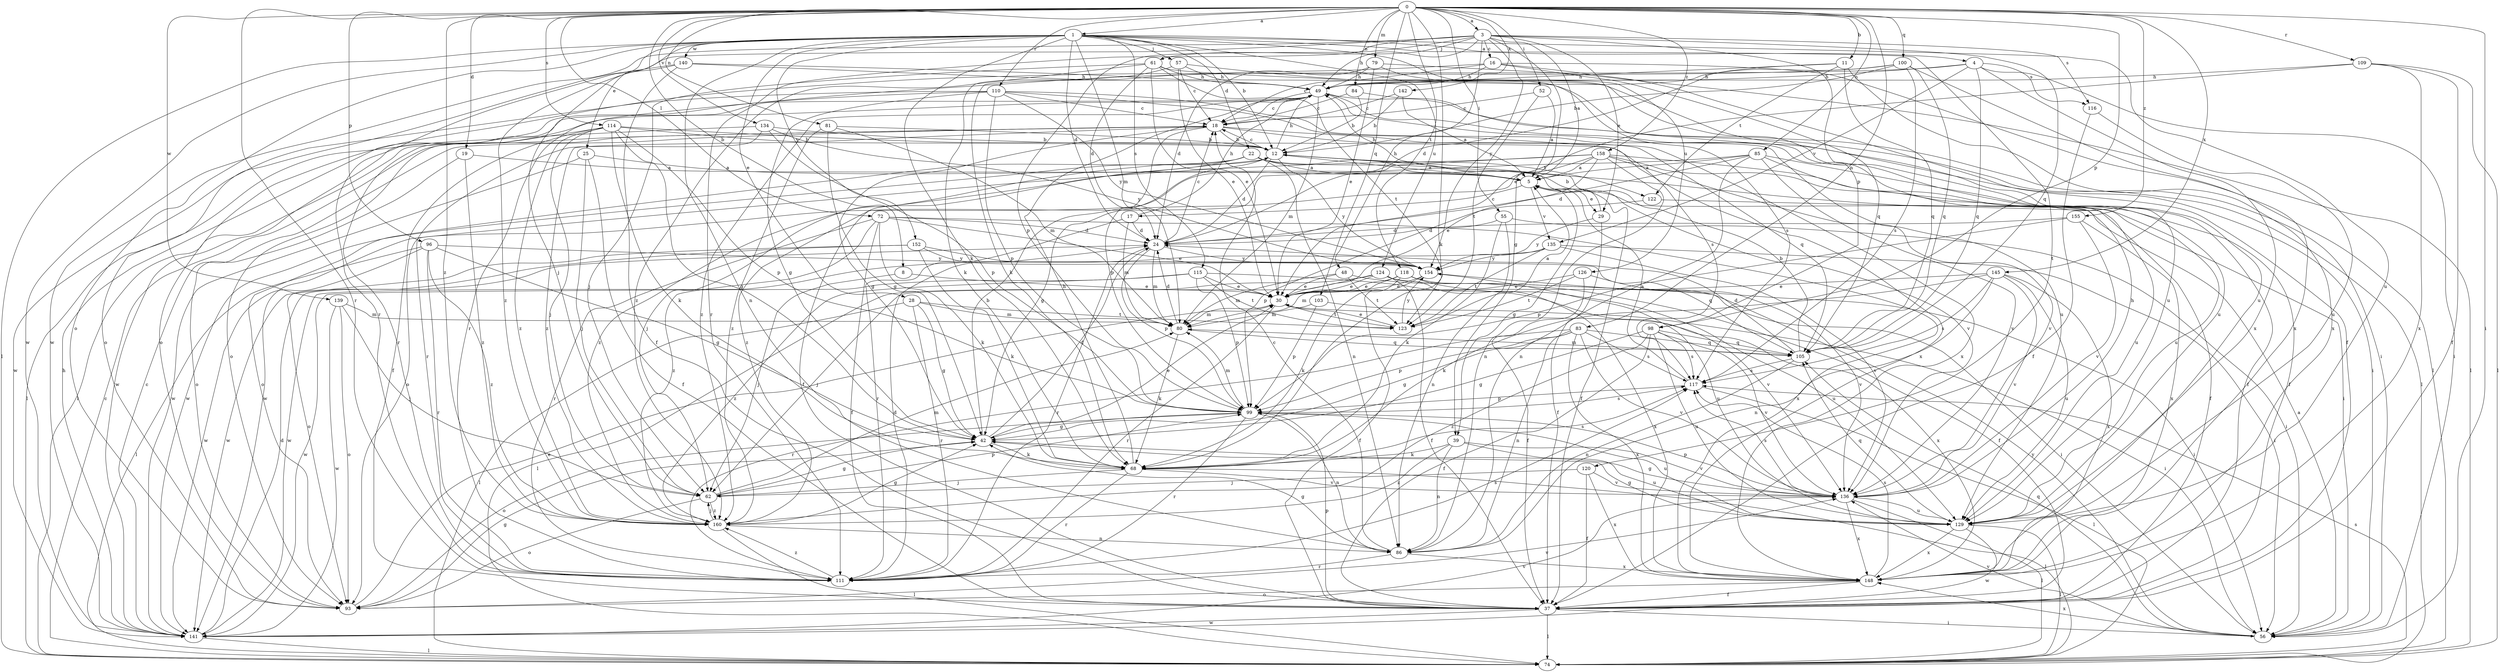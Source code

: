strict digraph  {
0;
1;
3;
4;
5;
8;
11;
12;
16;
17;
18;
19;
22;
24;
25;
28;
29;
30;
37;
39;
42;
48;
49;
52;
55;
56;
57;
61;
62;
68;
72;
74;
79;
80;
81;
83;
84;
85;
86;
93;
96;
98;
99;
100;
103;
105;
109;
110;
111;
114;
115;
116;
117;
118;
120;
122;
123;
124;
126;
129;
134;
135;
136;
139;
140;
141;
142;
145;
148;
152;
154;
155;
158;
160;
0 -> 1  [label=a];
0 -> 3  [label=a];
0 -> 8  [label=b];
0 -> 11  [label=b];
0 -> 19  [label=d];
0 -> 52  [label=i];
0 -> 55  [label=i];
0 -> 56  [label=i];
0 -> 68  [label=k];
0 -> 72  [label=l];
0 -> 79  [label=m];
0 -> 81  [label=n];
0 -> 83  [label=n];
0 -> 84  [label=n];
0 -> 85  [label=n];
0 -> 96  [label=p];
0 -> 98  [label=p];
0 -> 100  [label=q];
0 -> 103  [label=q];
0 -> 109  [label=r];
0 -> 110  [label=r];
0 -> 111  [label=r];
0 -> 114  [label=s];
0 -> 118  [label=t];
0 -> 134  [label=v];
0 -> 139  [label=w];
0 -> 142  [label=x];
0 -> 145  [label=x];
0 -> 155  [label=z];
0 -> 158  [label=z];
0 -> 160  [label=z];
1 -> 4  [label=a];
1 -> 12  [label=b];
1 -> 22  [label=d];
1 -> 24  [label=d];
1 -> 25  [label=e];
1 -> 28  [label=e];
1 -> 57  [label=j];
1 -> 68  [label=k];
1 -> 74  [label=l];
1 -> 80  [label=m];
1 -> 86  [label=n];
1 -> 93  [label=o];
1 -> 111  [label=r];
1 -> 115  [label=s];
1 -> 120  [label=t];
1 -> 124  [label=u];
1 -> 126  [label=u];
1 -> 129  [label=u];
1 -> 140  [label=w];
1 -> 141  [label=w];
1 -> 152  [label=y];
3 -> 5  [label=a];
3 -> 16  [label=c];
3 -> 29  [label=e];
3 -> 39  [label=g];
3 -> 48  [label=h];
3 -> 49  [label=h];
3 -> 61  [label=j];
3 -> 62  [label=j];
3 -> 98  [label=p];
3 -> 99  [label=p];
3 -> 105  [label=q];
3 -> 111  [label=r];
3 -> 116  [label=s];
3 -> 141  [label=w];
3 -> 154  [label=y];
4 -> 49  [label=h];
4 -> 56  [label=i];
4 -> 105  [label=q];
4 -> 111  [label=r];
4 -> 116  [label=s];
4 -> 135  [label=v];
4 -> 148  [label=x];
5 -> 17  [label=c];
5 -> 29  [label=e];
5 -> 37  [label=f];
5 -> 39  [label=g];
5 -> 49  [label=h];
5 -> 135  [label=v];
8 -> 30  [label=e];
8 -> 62  [label=j];
11 -> 24  [label=d];
11 -> 49  [label=h];
11 -> 105  [label=q];
11 -> 122  [label=t];
11 -> 148  [label=x];
12 -> 5  [label=a];
12 -> 18  [label=c];
12 -> 24  [label=d];
12 -> 49  [label=h];
12 -> 122  [label=t];
12 -> 141  [label=w];
12 -> 154  [label=y];
12 -> 160  [label=z];
16 -> 18  [label=c];
16 -> 37  [label=f];
16 -> 49  [label=h];
16 -> 68  [label=k];
16 -> 74  [label=l];
16 -> 105  [label=q];
17 -> 24  [label=d];
17 -> 49  [label=h];
17 -> 80  [label=m];
17 -> 111  [label=r];
18 -> 12  [label=b];
18 -> 42  [label=g];
18 -> 74  [label=l];
18 -> 99  [label=p];
18 -> 105  [label=q];
18 -> 148  [label=x];
18 -> 160  [label=z];
19 -> 5  [label=a];
19 -> 93  [label=o];
19 -> 160  [label=z];
22 -> 5  [label=a];
22 -> 37  [label=f];
22 -> 56  [label=i];
22 -> 62  [label=j];
22 -> 86  [label=n];
22 -> 93  [label=o];
22 -> 136  [label=v];
24 -> 18  [label=c];
24 -> 80  [label=m];
24 -> 99  [label=p];
24 -> 111  [label=r];
24 -> 154  [label=y];
25 -> 5  [label=a];
25 -> 37  [label=f];
25 -> 62  [label=j];
25 -> 141  [label=w];
28 -> 42  [label=g];
28 -> 74  [label=l];
28 -> 80  [label=m];
28 -> 111  [label=r];
28 -> 123  [label=t];
29 -> 12  [label=b];
29 -> 37  [label=f];
29 -> 154  [label=y];
30 -> 80  [label=m];
30 -> 111  [label=r];
30 -> 123  [label=t];
30 -> 148  [label=x];
37 -> 56  [label=i];
37 -> 74  [label=l];
37 -> 99  [label=p];
37 -> 141  [label=w];
39 -> 68  [label=k];
39 -> 86  [label=n];
39 -> 129  [label=u];
39 -> 136  [label=v];
39 -> 160  [label=z];
42 -> 12  [label=b];
42 -> 24  [label=d];
42 -> 30  [label=e];
42 -> 68  [label=k];
48 -> 30  [label=e];
48 -> 56  [label=i];
48 -> 80  [label=m];
48 -> 123  [label=t];
49 -> 18  [label=c];
49 -> 74  [label=l];
49 -> 80  [label=m];
49 -> 93  [label=o];
49 -> 129  [label=u];
49 -> 160  [label=z];
52 -> 5  [label=a];
52 -> 18  [label=c];
52 -> 123  [label=t];
55 -> 24  [label=d];
55 -> 56  [label=i];
55 -> 68  [label=k];
55 -> 86  [label=n];
56 -> 5  [label=a];
56 -> 105  [label=q];
56 -> 136  [label=v];
56 -> 148  [label=x];
56 -> 154  [label=y];
57 -> 18  [label=c];
57 -> 30  [label=e];
57 -> 49  [label=h];
57 -> 68  [label=k];
57 -> 129  [label=u];
61 -> 24  [label=d];
61 -> 30  [label=e];
61 -> 49  [label=h];
61 -> 62  [label=j];
61 -> 123  [label=t];
61 -> 129  [label=u];
61 -> 160  [label=z];
62 -> 42  [label=g];
62 -> 80  [label=m];
62 -> 93  [label=o];
62 -> 99  [label=p];
62 -> 160  [label=z];
68 -> 49  [label=h];
68 -> 62  [label=j];
68 -> 74  [label=l];
68 -> 111  [label=r];
68 -> 117  [label=s];
68 -> 136  [label=v];
72 -> 24  [label=d];
72 -> 30  [label=e];
72 -> 37  [label=f];
72 -> 68  [label=k];
72 -> 111  [label=r];
72 -> 148  [label=x];
72 -> 160  [label=z];
74 -> 18  [label=c];
74 -> 117  [label=s];
79 -> 24  [label=d];
79 -> 30  [label=e];
79 -> 49  [label=h];
79 -> 74  [label=l];
79 -> 117  [label=s];
80 -> 24  [label=d];
80 -> 68  [label=k];
80 -> 105  [label=q];
81 -> 12  [label=b];
81 -> 42  [label=g];
81 -> 80  [label=m];
81 -> 160  [label=z];
83 -> 42  [label=g];
83 -> 86  [label=n];
83 -> 99  [label=p];
83 -> 105  [label=q];
83 -> 111  [label=r];
83 -> 117  [label=s];
83 -> 136  [label=v];
83 -> 148  [label=x];
84 -> 12  [label=b];
84 -> 18  [label=c];
84 -> 56  [label=i];
85 -> 5  [label=a];
85 -> 24  [label=d];
85 -> 37  [label=f];
85 -> 86  [label=n];
85 -> 129  [label=u];
85 -> 136  [label=v];
85 -> 160  [label=z];
86 -> 18  [label=c];
86 -> 42  [label=g];
86 -> 111  [label=r];
86 -> 148  [label=x];
93 -> 30  [label=e];
93 -> 42  [label=g];
93 -> 136  [label=v];
96 -> 42  [label=g];
96 -> 74  [label=l];
96 -> 111  [label=r];
96 -> 141  [label=w];
96 -> 154  [label=y];
96 -> 160  [label=z];
98 -> 37  [label=f];
98 -> 42  [label=g];
98 -> 105  [label=q];
98 -> 117  [label=s];
98 -> 129  [label=u];
98 -> 136  [label=v];
98 -> 160  [label=z];
99 -> 42  [label=g];
99 -> 80  [label=m];
99 -> 86  [label=n];
99 -> 93  [label=o];
99 -> 111  [label=r];
99 -> 117  [label=s];
99 -> 129  [label=u];
100 -> 12  [label=b];
100 -> 49  [label=h];
100 -> 93  [label=o];
100 -> 105  [label=q];
100 -> 117  [label=s];
100 -> 148  [label=x];
103 -> 56  [label=i];
103 -> 80  [label=m];
103 -> 99  [label=p];
105 -> 12  [label=b];
105 -> 24  [label=d];
105 -> 80  [label=m];
105 -> 86  [label=n];
105 -> 117  [label=s];
109 -> 30  [label=e];
109 -> 37  [label=f];
109 -> 49  [label=h];
109 -> 74  [label=l];
109 -> 148  [label=x];
110 -> 18  [label=c];
110 -> 42  [label=g];
110 -> 99  [label=p];
110 -> 111  [label=r];
110 -> 117  [label=s];
110 -> 129  [label=u];
110 -> 141  [label=w];
110 -> 154  [label=y];
111 -> 24  [label=d];
111 -> 117  [label=s];
111 -> 160  [label=z];
114 -> 12  [label=b];
114 -> 37  [label=f];
114 -> 42  [label=g];
114 -> 62  [label=j];
114 -> 68  [label=k];
114 -> 99  [label=p];
114 -> 141  [label=w];
114 -> 148  [label=x];
114 -> 160  [label=z];
115 -> 30  [label=e];
115 -> 99  [label=p];
115 -> 123  [label=t];
115 -> 136  [label=v];
115 -> 141  [label=w];
115 -> 160  [label=z];
116 -> 37  [label=f];
116 -> 129  [label=u];
117 -> 5  [label=a];
117 -> 74  [label=l];
117 -> 99  [label=p];
118 -> 30  [label=e];
118 -> 37  [label=f];
118 -> 68  [label=k];
118 -> 80  [label=m];
118 -> 129  [label=u];
120 -> 37  [label=f];
120 -> 62  [label=j];
120 -> 136  [label=v];
120 -> 148  [label=x];
122 -> 37  [label=f];
122 -> 99  [label=p];
123 -> 5  [label=a];
123 -> 30  [label=e];
123 -> 154  [label=y];
124 -> 30  [label=e];
124 -> 37  [label=f];
124 -> 56  [label=i];
124 -> 62  [label=j];
124 -> 74  [label=l];
124 -> 148  [label=x];
126 -> 30  [label=e];
126 -> 37  [label=f];
126 -> 123  [label=t];
126 -> 136  [label=v];
129 -> 42  [label=g];
129 -> 74  [label=l];
129 -> 105  [label=q];
129 -> 141  [label=w];
129 -> 148  [label=x];
134 -> 12  [label=b];
134 -> 74  [label=l];
134 -> 99  [label=p];
134 -> 111  [label=r];
134 -> 154  [label=y];
135 -> 56  [label=i];
135 -> 123  [label=t];
135 -> 136  [label=v];
135 -> 141  [label=w];
135 -> 154  [label=y];
136 -> 42  [label=g];
136 -> 49  [label=h];
136 -> 74  [label=l];
136 -> 99  [label=p];
136 -> 117  [label=s];
136 -> 129  [label=u];
136 -> 148  [label=x];
139 -> 62  [label=j];
139 -> 80  [label=m];
139 -> 93  [label=o];
139 -> 141  [label=w];
140 -> 37  [label=f];
140 -> 49  [label=h];
140 -> 56  [label=i];
140 -> 93  [label=o];
140 -> 160  [label=z];
141 -> 18  [label=c];
141 -> 24  [label=d];
141 -> 49  [label=h];
141 -> 74  [label=l];
141 -> 136  [label=v];
142 -> 5  [label=a];
142 -> 12  [label=b];
142 -> 18  [label=c];
145 -> 30  [label=e];
145 -> 68  [label=k];
145 -> 86  [label=n];
145 -> 117  [label=s];
145 -> 129  [label=u];
145 -> 136  [label=v];
145 -> 148  [label=x];
148 -> 37  [label=f];
148 -> 93  [label=o];
148 -> 117  [label=s];
152 -> 68  [label=k];
152 -> 93  [label=o];
152 -> 105  [label=q];
152 -> 141  [label=w];
152 -> 154  [label=y];
154 -> 30  [label=e];
154 -> 37  [label=f];
154 -> 129  [label=u];
155 -> 24  [label=d];
155 -> 99  [label=p];
155 -> 136  [label=v];
155 -> 148  [label=x];
158 -> 5  [label=a];
158 -> 30  [label=e];
158 -> 37  [label=f];
158 -> 42  [label=g];
158 -> 86  [label=n];
158 -> 93  [label=o];
158 -> 129  [label=u];
158 -> 136  [label=v];
158 -> 141  [label=w];
160 -> 42  [label=g];
160 -> 62  [label=j];
160 -> 74  [label=l];
160 -> 86  [label=n];
}

